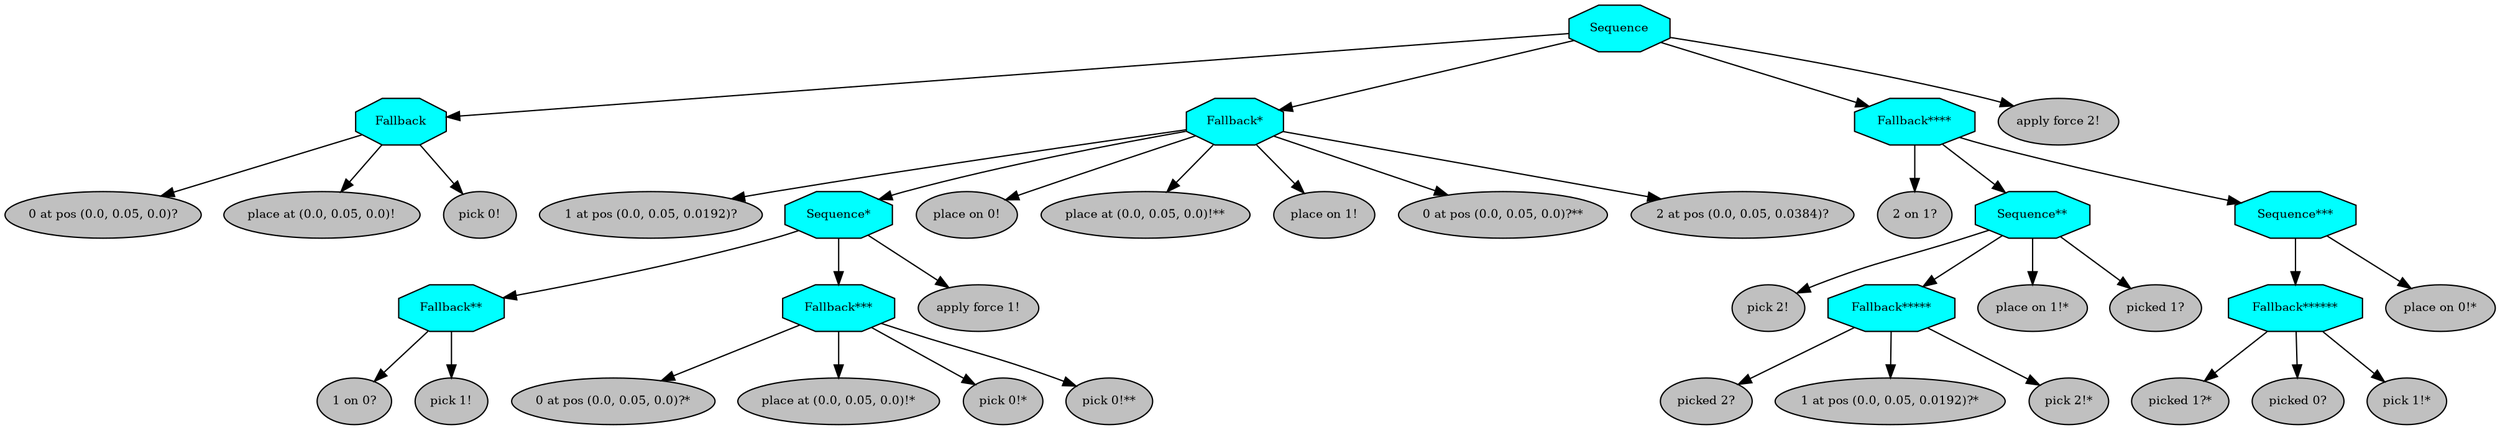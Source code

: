 digraph pastafarianism {
ordering=out;
graph [fontname="times-roman"];
node [fontname="times-roman"];
edge [fontname="times-roman"];
Sequence [fillcolor=cyan, fontcolor=black, fontsize=9, label=Sequence, shape=octagon, style=filled];
Fallback [fillcolor=cyan, fontcolor=black, fontsize=9, label=Fallback, shape=octagon, style=filled];
Sequence -> Fallback;
"0 at pos (0.0, 0.05, 0.0)?" [fillcolor=gray, fontcolor=black, fontsize=9, label="0 at pos (0.0, 0.05, 0.0)?", shape=ellipse, style=filled];
Fallback -> "0 at pos (0.0, 0.05, 0.0)?";
"place at (0.0, 0.05, 0.0)!" [fillcolor=gray, fontcolor=black, fontsize=9, label="place at (0.0, 0.05, 0.0)!", shape=ellipse, style=filled];
Fallback -> "place at (0.0, 0.05, 0.0)!";
"pick 0!" [fillcolor=gray, fontcolor=black, fontsize=9, label="pick 0!", shape=ellipse, style=filled];
Fallback -> "pick 0!";
"Fallback*" [fillcolor=cyan, fontcolor=black, fontsize=9, label="Fallback*", shape=octagon, style=filled];
Sequence -> "Fallback*";
"1 at pos (0.0, 0.05, 0.0192)?" [fillcolor=gray, fontcolor=black, fontsize=9, label="1 at pos (0.0, 0.05, 0.0192)?", shape=ellipse, style=filled];
"Fallback*" -> "1 at pos (0.0, 0.05, 0.0192)?";
"Sequence*" [fillcolor=cyan, fontcolor=black, fontsize=9, label="Sequence*", shape=octagon, style=filled];
"Fallback*" -> "Sequence*";
"Fallback**" [fillcolor=cyan, fontcolor=black, fontsize=9, label="Fallback**", shape=octagon, style=filled];
"Sequence*" -> "Fallback**";
"1 on 0?" [fillcolor=gray, fontcolor=black, fontsize=9, label="1 on 0?", shape=ellipse, style=filled];
"Fallback**" -> "1 on 0?";
"pick 1!" [fillcolor=gray, fontcolor=black, fontsize=9, label="pick 1!", shape=ellipse, style=filled];
"Fallback**" -> "pick 1!";
"Fallback***" [fillcolor=cyan, fontcolor=black, fontsize=9, label="Fallback***", shape=octagon, style=filled];
"Sequence*" -> "Fallback***";
"0 at pos (0.0, 0.05, 0.0)?*" [fillcolor=gray, fontcolor=black, fontsize=9, label="0 at pos (0.0, 0.05, 0.0)?*", shape=ellipse, style=filled];
"Fallback***" -> "0 at pos (0.0, 0.05, 0.0)?*";
"place at (0.0, 0.05, 0.0)!*" [fillcolor=gray, fontcolor=black, fontsize=9, label="place at (0.0, 0.05, 0.0)!*", shape=ellipse, style=filled];
"Fallback***" -> "place at (0.0, 0.05, 0.0)!*";
"pick 0!*" [fillcolor=gray, fontcolor=black, fontsize=9, label="pick 0!*", shape=ellipse, style=filled];
"Fallback***" -> "pick 0!*";
"pick 0!**" [fillcolor=gray, fontcolor=black, fontsize=9, label="pick 0!**", shape=ellipse, style=filled];
"Fallback***" -> "pick 0!**";
"apply force 1!" [fillcolor=gray, fontcolor=black, fontsize=9, label="apply force 1!", shape=ellipse, style=filled];
"Sequence*" -> "apply force 1!";
"place on 0!" [fillcolor=gray, fontcolor=black, fontsize=9, label="place on 0!", shape=ellipse, style=filled];
"Fallback*" -> "place on 0!";
"place at (0.0, 0.05, 0.0)!**" [fillcolor=gray, fontcolor=black, fontsize=9, label="place at (0.0, 0.05, 0.0)!**", shape=ellipse, style=filled];
"Fallback*" -> "place at (0.0, 0.05, 0.0)!**";
"place on 1!" [fillcolor=gray, fontcolor=black, fontsize=9, label="place on 1!", shape=ellipse, style=filled];
"Fallback*" -> "place on 1!";
"0 at pos (0.0, 0.05, 0.0)?**" [fillcolor=gray, fontcolor=black, fontsize=9, label="0 at pos (0.0, 0.05, 0.0)?**", shape=ellipse, style=filled];
"Fallback*" -> "0 at pos (0.0, 0.05, 0.0)?**";
"2 at pos (0.0, 0.05, 0.0384)?" [fillcolor=gray, fontcolor=black, fontsize=9, label="2 at pos (0.0, 0.05, 0.0384)?", shape=ellipse, style=filled];
"Fallback*" -> "2 at pos (0.0, 0.05, 0.0384)?";
"Fallback****" [fillcolor=cyan, fontcolor=black, fontsize=9, label="Fallback****", shape=octagon, style=filled];
Sequence -> "Fallback****";
"2 on 1?" [fillcolor=gray, fontcolor=black, fontsize=9, label="2 on 1?", shape=ellipse, style=filled];
"Fallback****" -> "2 on 1?";
"Sequence**" [fillcolor=cyan, fontcolor=black, fontsize=9, label="Sequence**", shape=octagon, style=filled];
"Fallback****" -> "Sequence**";
"pick 2!" [fillcolor=gray, fontcolor=black, fontsize=9, label="pick 2!", shape=ellipse, style=filled];
"Sequence**" -> "pick 2!";
"Fallback*****" [fillcolor=cyan, fontcolor=black, fontsize=9, label="Fallback*****", shape=octagon, style=filled];
"Sequence**" -> "Fallback*****";
"picked 2?" [fillcolor=gray, fontcolor=black, fontsize=9, label="picked 2?", shape=ellipse, style=filled];
"Fallback*****" -> "picked 2?";
"1 at pos (0.0, 0.05, 0.0192)?*" [fillcolor=gray, fontcolor=black, fontsize=9, label="1 at pos (0.0, 0.05, 0.0192)?*", shape=ellipse, style=filled];
"Fallback*****" -> "1 at pos (0.0, 0.05, 0.0192)?*";
"pick 2!*" [fillcolor=gray, fontcolor=black, fontsize=9, label="pick 2!*", shape=ellipse, style=filled];
"Fallback*****" -> "pick 2!*";
"place on 1!*" [fillcolor=gray, fontcolor=black, fontsize=9, label="place on 1!*", shape=ellipse, style=filled];
"Sequence**" -> "place on 1!*";
"picked 1?" [fillcolor=gray, fontcolor=black, fontsize=9, label="picked 1?", shape=ellipse, style=filled];
"Sequence**" -> "picked 1?";
"Sequence***" [fillcolor=cyan, fontcolor=black, fontsize=9, label="Sequence***", shape=octagon, style=filled];
"Fallback****" -> "Sequence***";
"Fallback******" [fillcolor=cyan, fontcolor=black, fontsize=9, label="Fallback******", shape=octagon, style=filled];
"Sequence***" -> "Fallback******";
"picked 1?*" [fillcolor=gray, fontcolor=black, fontsize=9, label="picked 1?*", shape=ellipse, style=filled];
"Fallback******" -> "picked 1?*";
"picked 0?" [fillcolor=gray, fontcolor=black, fontsize=9, label="picked 0?", shape=ellipse, style=filled];
"Fallback******" -> "picked 0?";
"pick 1!*" [fillcolor=gray, fontcolor=black, fontsize=9, label="pick 1!*", shape=ellipse, style=filled];
"Fallback******" -> "pick 1!*";
"place on 0!*" [fillcolor=gray, fontcolor=black, fontsize=9, label="place on 0!*", shape=ellipse, style=filled];
"Sequence***" -> "place on 0!*";
"apply force 2!" [fillcolor=gray, fontcolor=black, fontsize=9, label="apply force 2!", shape=ellipse, style=filled];
Sequence -> "apply force 2!";
}
